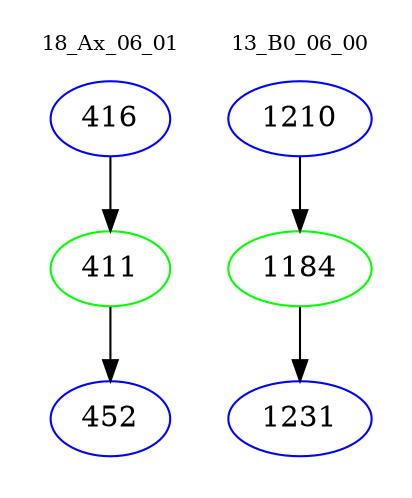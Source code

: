 digraph{
subgraph cluster_0 {
color = white
label = "18_Ax_06_01";
fontsize=10;
T0_416 [label="416", color="blue"]
T0_416 -> T0_411 [color="black"]
T0_411 [label="411", color="green"]
T0_411 -> T0_452 [color="black"]
T0_452 [label="452", color="blue"]
}
subgraph cluster_1 {
color = white
label = "13_B0_06_00";
fontsize=10;
T1_1210 [label="1210", color="blue"]
T1_1210 -> T1_1184 [color="black"]
T1_1184 [label="1184", color="green"]
T1_1184 -> T1_1231 [color="black"]
T1_1231 [label="1231", color="blue"]
}
}
